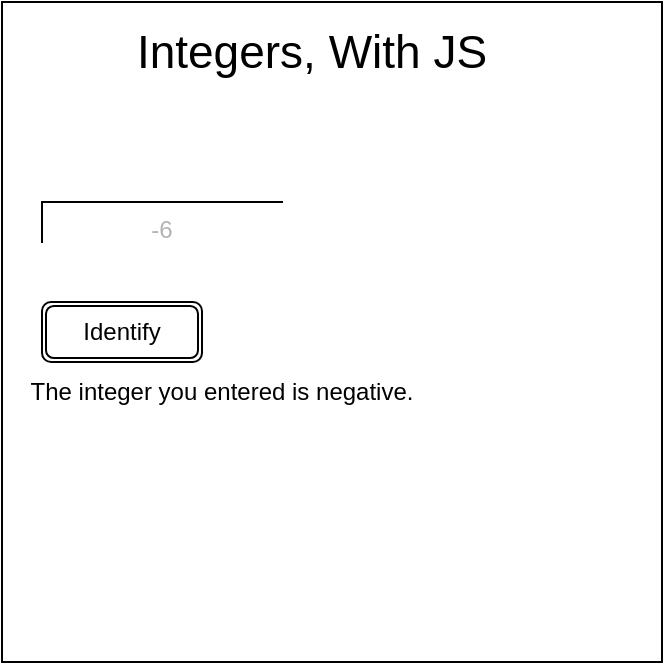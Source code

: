 <mxfile>
    <diagram id="YG7JPip68SOatGwRnfAz" name="Page-1">
        <mxGraphModel dx="434" dy="357" grid="1" gridSize="10" guides="1" tooltips="1" connect="1" arrows="1" fold="1" page="1" pageScale="1" pageWidth="827" pageHeight="1169" math="0" shadow="0">
            <root>
                <mxCell id="0"/>
                <mxCell id="1" parent="0"/>
                <mxCell id="2" value="" style="whiteSpace=wrap;html=1;aspect=fixed;" vertex="1" parent="1">
                    <mxGeometry x="30" width="330" height="330" as="geometry"/>
                </mxCell>
                <mxCell id="3" value="&lt;font style=&quot;font-size: 23px&quot;&gt;Integers, With JS&lt;/font&gt;" style="text;html=1;strokeColor=none;fillColor=none;align=center;verticalAlign=middle;whiteSpace=wrap;rounded=0;" vertex="1" parent="1">
                    <mxGeometry x="80" y="10" width="210" height="30" as="geometry"/>
                </mxCell>
                <mxCell id="4" value="&lt;font style=&quot;font-size: 12px&quot; color=&quot;#b3b3b3&quot;&gt;-6&lt;/font&gt;" style="shape=partialRectangle;whiteSpace=wrap;html=1;bottom=0;right=0;fillColor=none;fontSize=23;rotation=0;" vertex="1" parent="1">
                    <mxGeometry x="50" y="100" width="120" height="20" as="geometry"/>
                </mxCell>
                <mxCell id="5" value="&lt;font color=&quot;#000000&quot;&gt;Identify&lt;/font&gt;" style="shape=ext;double=1;rounded=1;whiteSpace=wrap;html=1;fontSize=12;fontColor=#B3B3B3;" vertex="1" parent="1">
                    <mxGeometry x="50" y="150" width="80" height="30" as="geometry"/>
                </mxCell>
                <mxCell id="6" value="The integer you entered is negative." style="text;html=1;strokeColor=none;fillColor=none;align=center;verticalAlign=middle;whiteSpace=wrap;rounded=0;fontSize=12;fontColor=#000000;" vertex="1" parent="1">
                    <mxGeometry x="30" y="180" width="220" height="30" as="geometry"/>
                </mxCell>
            </root>
        </mxGraphModel>
    </diagram>
</mxfile>